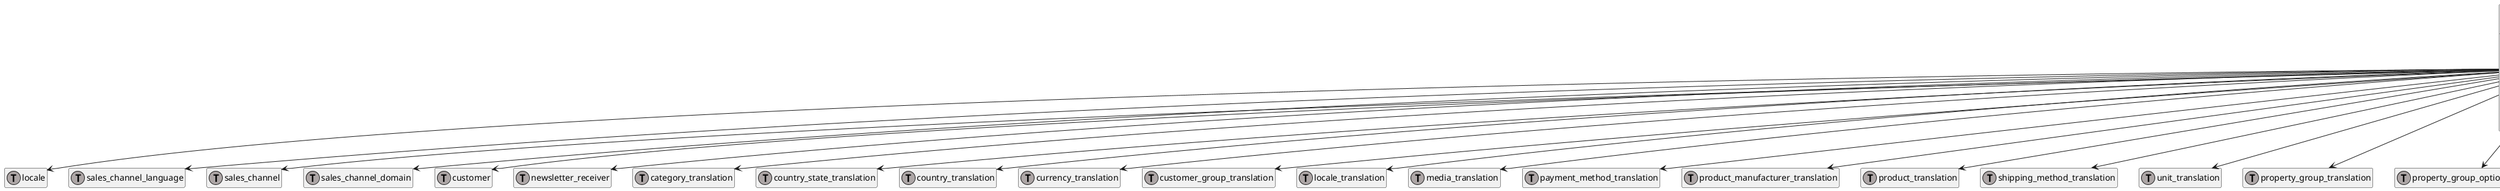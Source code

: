 @startuml
' uncomment the line below if you're using computer with a retina display
' skinparam dpi 300
!define Table(name,desc) class name as "desc" << (T,#FFAAAA) >>
!define ForeignTable(name,desc) class name as "desc" << (T,#ada6a6) >>
!define TranslationTable(name,desc) class name as "desc" << (I,#4286f4) >>
' we use bold for primary key
' green color for unique
' and underscore for not_null
!define primary_key(x) <b>x</b>
!define unique(x) <color:green>x</color>
!define not_null(x) <u>x</u>
' other tags available:
' <i></i>
' <back:COLOR></color>, where color is a color name or html color code
' (#FFAACC)
' see: http://plantuml.com/classes.html#More
hide methods
hide stereotypes
hide empty members
skinparam backgroundColor #FFFFFF

' entities

Table(ShopwareCoreFrameworkLanguageLanguageDefinition, "language\n(Language)") {
   primary_key(id) id
   parentId parentFk
   not_null(localeId) foreignKey
   translationCodeId foreignKey
   not_null(name) string
   customFields customFields
   not_null(createdAt) createdAt
   not_null(updatedAt) updatedAt
}
ForeignTable(ShopwareCoreSystemLocaleLocaleDefinition, "locale") {
}
ForeignTable(ShopwareCoreSystemSalesChannelAggregateSalesChannelLanguageSalesChannelLanguageDefinition, "sales_channel_language") {
}
ForeignTable(ShopwareCoreSystemSalesChannelSalesChannelDefinition, "sales_channel") {
}
ForeignTable(ShopwareCoreSystemSalesChannelAggregateSalesChannelDomainSalesChannelDomainDefinition, "sales_channel_domain") {
}
ForeignTable(ShopwareCoreCheckoutCustomerCustomerDefinition, "customer") {
}
ForeignTable(ShopwareCoreContentNewsletterReceiverNewsletterReceiverDefinition, "newsletter_receiver") {
}
ForeignTable(ShopwareCoreContentCategoryAggregateCategoryTranslationCategoryTranslationDefinition, "category_translation") {
}
ForeignTable(ShopwareCoreSystemCountryAggregateCountryStateTranslationCountryStateTranslationDefinition, "country_state_translation") {
}
ForeignTable(ShopwareCoreSystemCountryAggregateCountryTranslationCountryTranslationDefinition, "country_translation") {
}
ForeignTable(ShopwareCoreSystemCurrencyAggregateCurrencyTranslationCurrencyTranslationDefinition, "currency_translation") {
}
ForeignTable(ShopwareCoreCheckoutCustomerAggregateCustomerGroupTranslationCustomerGroupTranslationDefinition, "customer_group_translation") {
}
ForeignTable(ShopwareCoreSystemLocaleAggregateLocaleTranslationLocaleTranslationDefinition, "locale_translation") {
}
ForeignTable(ShopwareCoreContentMediaAggregateMediaTranslationMediaTranslationDefinition, "media_translation") {
}
ForeignTable(ShopwareCoreCheckoutPaymentAggregatePaymentMethodTranslationPaymentMethodTranslationDefinition, "payment_method_translation") {
}
ForeignTable(ShopwareCoreContentProductAggregateProductManufacturerTranslationProductManufacturerTranslationDefinition, "product_manufacturer_translation") {
}
ForeignTable(ShopwareCoreContentProductAggregateProductTranslationProductTranslationDefinition, "product_translation") {
}
ForeignTable(ShopwareCoreCheckoutShippingAggregateShippingMethodTranslationShippingMethodTranslationDefinition, "shipping_method_translation") {
}
ForeignTable(ShopwareCoreSystemUnitAggregateUnitTranslationUnitTranslationDefinition, "unit_translation") {
}
ForeignTable(ShopwareCoreContentPropertyAggregatePropertyGroupTranslationPropertyGroupTranslationDefinition, "property_group_translation") {
}
ForeignTable(ShopwareCoreContentPropertyAggregatePropertyGroupOptionTranslationPropertyGroupOptionTranslationDefinition, "property_group_option_translation") {
}
ForeignTable(ShopwareCoreCheckoutDiscountSurchargeAggregateDiscountSurchargeTranslationDiscountSurchargeTranslationDefinition, "discount_surcharge_translation") {
}
ForeignTable(ShopwareCoreSystemSalesChannelAggregateSalesChannelTranslationSalesChannelTranslationDefinition, "sales_channel_translation") {
}
ForeignTable(ShopwareCoreSystemSalesChannelAggregateSalesChannelTypeTranslationSalesChannelTypeTranslationDefinition, "sales_channel_type_translation") {
}
ForeignTable(ShopwareCoreSystemSalutationAggregateSalutationTranslationSalutationTranslationDefinition, "salutation_translation") {
}
ForeignTable(ShopwareCoreFrameworkPluginAggregatePluginTranslationPluginTranslationDefinition, "plugin_translation") {
}
ForeignTable(ShopwareCoreContentProductStreamAggregateProductStreamTranslationProductStreamTranslationDefinition, "product_stream_translation") {
}
ForeignTable(ShopwareCoreSystemStateMachineStateMachineTranslationDefinition, "state_machine_translation") {
}
ForeignTable(ShopwareCoreSystemStateMachineAggregationStateMachineStateStateMachineStateTranslationDefinition, "state_machine_state_translation") {
}
ForeignTable(ShopwareCoreContentCmsAggregateCmsPageTranslationCmsPageTranslationDefinition, "cms_page_translation") {
}
ForeignTable(ShopwareCoreContentCmsAggregateCmsSlotTranslationCmsSlotTranslationDefinition, "cms_slot_translation") {
}
ForeignTable(ShopwareCoreContentMailTemplateAggregateMailTemplateTranslationMailTemplateTranslationDefinition, "mail_template_translation") {
}
ForeignTable(ShopwareCoreContentMailTemplateAggregateMailHeaderFooterTranslationMailHeaderFooterTranslationDefinition, "mail_header_footer_translation") {
}
ForeignTable(ShopwareCoreCheckoutDocumentAggregateDocumentTypeTranslationDocumentTypeTranslationDefinition, "document_type_translation") {
}
ForeignTable(ShopwareCoreSystemNumberRangeAggregateNumberRangeTypeTranslationNumberRangeTypeTranslationDefinition, "number_range_type_translation") {
}
ForeignTable(ShopwareCoreContentDeliveryTimeAggregateDeliveryTimeTranslationDeliveryTimeTranslationDefinition, "delivery_time_translation") {
}
ForeignTable(ShopwareCoreContentProductAggregateProductSearchKeywordProductSearchKeywordDefinition, "product_search_keyword") {
}
ForeignTable(ShopwareCoreContentProductAggregateProductKeywordDictionaryProductKeywordDictionaryDefinition, "product_keyword_dictionary") {
}
ForeignTable(ShopwareCoreContentMailTemplateAggregateMailTemplateTypeTranslationMailTemplateTypeTranslationDefinition, "mail_template_type_translation") {
}
ForeignTable(ShopwareCoreCheckoutPromotionAggregatePromotionTranslationPromotionTranslationDefinition, "promotion_translation") {
}
ForeignTable(ShopwareCoreSystemNumberRangeAggregateNumberRangeTranslationNumberRangeTranslationDefinition, "number_range_translation") {
}

' relationshipd

ShopwareCoreFrameworkLanguageLanguageDefinition --> ShopwareCoreFrameworkLanguageLanguageDefinition
ShopwareCoreFrameworkLanguageLanguageDefinition --> ShopwareCoreSystemLocaleLocaleDefinition
ShopwareCoreFrameworkLanguageLanguageDefinition --> ShopwareCoreSystemSalesChannelAggregateSalesChannelLanguageSalesChannelLanguageDefinition
ShopwareCoreFrameworkLanguageLanguageDefinition --> ShopwareCoreSystemSalesChannelSalesChannelDefinition
ShopwareCoreFrameworkLanguageLanguageDefinition --> ShopwareCoreSystemSalesChannelAggregateSalesChannelDomainSalesChannelDomainDefinition
ShopwareCoreFrameworkLanguageLanguageDefinition --> ShopwareCoreCheckoutCustomerCustomerDefinition
ShopwareCoreFrameworkLanguageLanguageDefinition --> ShopwareCoreContentNewsletterReceiverNewsletterReceiverDefinition
ShopwareCoreFrameworkLanguageLanguageDefinition --> ShopwareCoreContentCategoryAggregateCategoryTranslationCategoryTranslationDefinition
ShopwareCoreFrameworkLanguageLanguageDefinition --> ShopwareCoreSystemCountryAggregateCountryStateTranslationCountryStateTranslationDefinition
ShopwareCoreFrameworkLanguageLanguageDefinition --> ShopwareCoreSystemCountryAggregateCountryTranslationCountryTranslationDefinition
ShopwareCoreFrameworkLanguageLanguageDefinition --> ShopwareCoreSystemCurrencyAggregateCurrencyTranslationCurrencyTranslationDefinition
ShopwareCoreFrameworkLanguageLanguageDefinition --> ShopwareCoreCheckoutCustomerAggregateCustomerGroupTranslationCustomerGroupTranslationDefinition
ShopwareCoreFrameworkLanguageLanguageDefinition --> ShopwareCoreSystemLocaleAggregateLocaleTranslationLocaleTranslationDefinition
ShopwareCoreFrameworkLanguageLanguageDefinition --> ShopwareCoreContentMediaAggregateMediaTranslationMediaTranslationDefinition
ShopwareCoreFrameworkLanguageLanguageDefinition --> ShopwareCoreCheckoutPaymentAggregatePaymentMethodTranslationPaymentMethodTranslationDefinition
ShopwareCoreFrameworkLanguageLanguageDefinition --> ShopwareCoreContentProductAggregateProductManufacturerTranslationProductManufacturerTranslationDefinition
ShopwareCoreFrameworkLanguageLanguageDefinition --> ShopwareCoreContentProductAggregateProductTranslationProductTranslationDefinition
ShopwareCoreFrameworkLanguageLanguageDefinition --> ShopwareCoreCheckoutShippingAggregateShippingMethodTranslationShippingMethodTranslationDefinition
ShopwareCoreFrameworkLanguageLanguageDefinition --> ShopwareCoreSystemUnitAggregateUnitTranslationUnitTranslationDefinition
ShopwareCoreFrameworkLanguageLanguageDefinition --> ShopwareCoreContentPropertyAggregatePropertyGroupTranslationPropertyGroupTranslationDefinition
ShopwareCoreFrameworkLanguageLanguageDefinition --> ShopwareCoreContentPropertyAggregatePropertyGroupOptionTranslationPropertyGroupOptionTranslationDefinition
ShopwareCoreFrameworkLanguageLanguageDefinition --> ShopwareCoreCheckoutDiscountSurchargeAggregateDiscountSurchargeTranslationDiscountSurchargeTranslationDefinition
ShopwareCoreFrameworkLanguageLanguageDefinition --> ShopwareCoreSystemSalesChannelAggregateSalesChannelTranslationSalesChannelTranslationDefinition
ShopwareCoreFrameworkLanguageLanguageDefinition --> ShopwareCoreSystemSalesChannelAggregateSalesChannelTypeTranslationSalesChannelTypeTranslationDefinition
ShopwareCoreFrameworkLanguageLanguageDefinition --> ShopwareCoreSystemSalutationAggregateSalutationTranslationSalutationTranslationDefinition
ShopwareCoreFrameworkLanguageLanguageDefinition --> ShopwareCoreFrameworkPluginAggregatePluginTranslationPluginTranslationDefinition
ShopwareCoreFrameworkLanguageLanguageDefinition --> ShopwareCoreContentProductStreamAggregateProductStreamTranslationProductStreamTranslationDefinition
ShopwareCoreFrameworkLanguageLanguageDefinition --> ShopwareCoreSystemStateMachineStateMachineTranslationDefinition
ShopwareCoreFrameworkLanguageLanguageDefinition --> ShopwareCoreSystemStateMachineAggregationStateMachineStateStateMachineStateTranslationDefinition
ShopwareCoreFrameworkLanguageLanguageDefinition --> ShopwareCoreContentCmsAggregateCmsPageTranslationCmsPageTranslationDefinition
ShopwareCoreFrameworkLanguageLanguageDefinition --> ShopwareCoreContentCmsAggregateCmsSlotTranslationCmsSlotTranslationDefinition
ShopwareCoreFrameworkLanguageLanguageDefinition --> ShopwareCoreContentMailTemplateAggregateMailTemplateTranslationMailTemplateTranslationDefinition
ShopwareCoreFrameworkLanguageLanguageDefinition --> ShopwareCoreContentMailTemplateAggregateMailHeaderFooterTranslationMailHeaderFooterTranslationDefinition
ShopwareCoreFrameworkLanguageLanguageDefinition --> ShopwareCoreCheckoutDocumentAggregateDocumentTypeTranslationDocumentTypeTranslationDefinition
ShopwareCoreFrameworkLanguageLanguageDefinition --> ShopwareCoreSystemNumberRangeAggregateNumberRangeTypeTranslationNumberRangeTypeTranslationDefinition
ShopwareCoreFrameworkLanguageLanguageDefinition --> ShopwareCoreContentDeliveryTimeAggregateDeliveryTimeTranslationDeliveryTimeTranslationDefinition
ShopwareCoreFrameworkLanguageLanguageDefinition --> ShopwareCoreContentProductAggregateProductSearchKeywordProductSearchKeywordDefinition
ShopwareCoreFrameworkLanguageLanguageDefinition --> ShopwareCoreContentProductAggregateProductKeywordDictionaryProductKeywordDictionaryDefinition
ShopwareCoreFrameworkLanguageLanguageDefinition --> ShopwareCoreContentMailTemplateAggregateMailTemplateTypeTranslationMailTemplateTypeTranslationDefinition
ShopwareCoreFrameworkLanguageLanguageDefinition --> ShopwareCoreCheckoutPromotionAggregatePromotionTranslationPromotionTranslationDefinition
ShopwareCoreFrameworkLanguageLanguageDefinition --> ShopwareCoreSystemNumberRangeAggregateNumberRangeTranslationNumberRangeTranslationDefinition
@enduml
